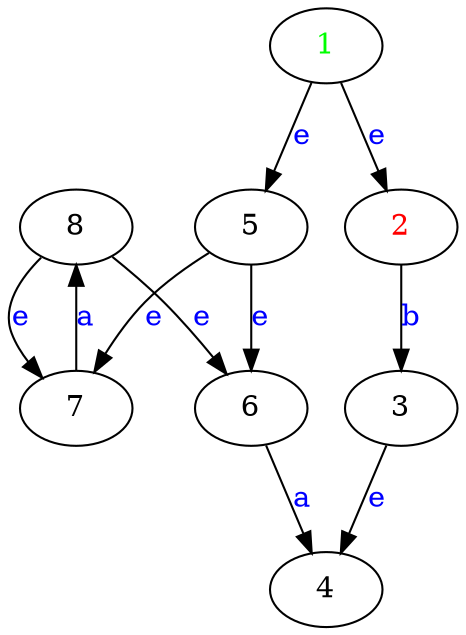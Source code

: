 digraph G {
	"8"->"7"[ label=<<font color="blue">e</font>> ];
	"8"->"6"[ label=<<font color="blue">e</font>> ];
	"1"->"5"[ label=<<font color="blue">e</font>> ];
	"5"->"6"[ label=<<font color="blue">e</font>> ];
	"5"->"7"[ label=<<font color="blue">e</font>> ];
	"7"->"8"[ label=<<font color="blue">a</font>> ];
	"6"->"4"[ label=<<font color="blue">a</font>> ];
	"1"->"2"[ label=<<font color="blue">e</font>> ];
	"2"->"3"[ label=<<font color="blue">b</font>> ];
	"3"->"4"[ label=<<font color="blue">e</font>> ];
	"1" [ label=<<font color="green">1</font>> ];
	"2" [ label=<<font color="red">2</font>> ];
	"3";
	"4";
	"5";
	"6";
	"7";
	"8";

}
